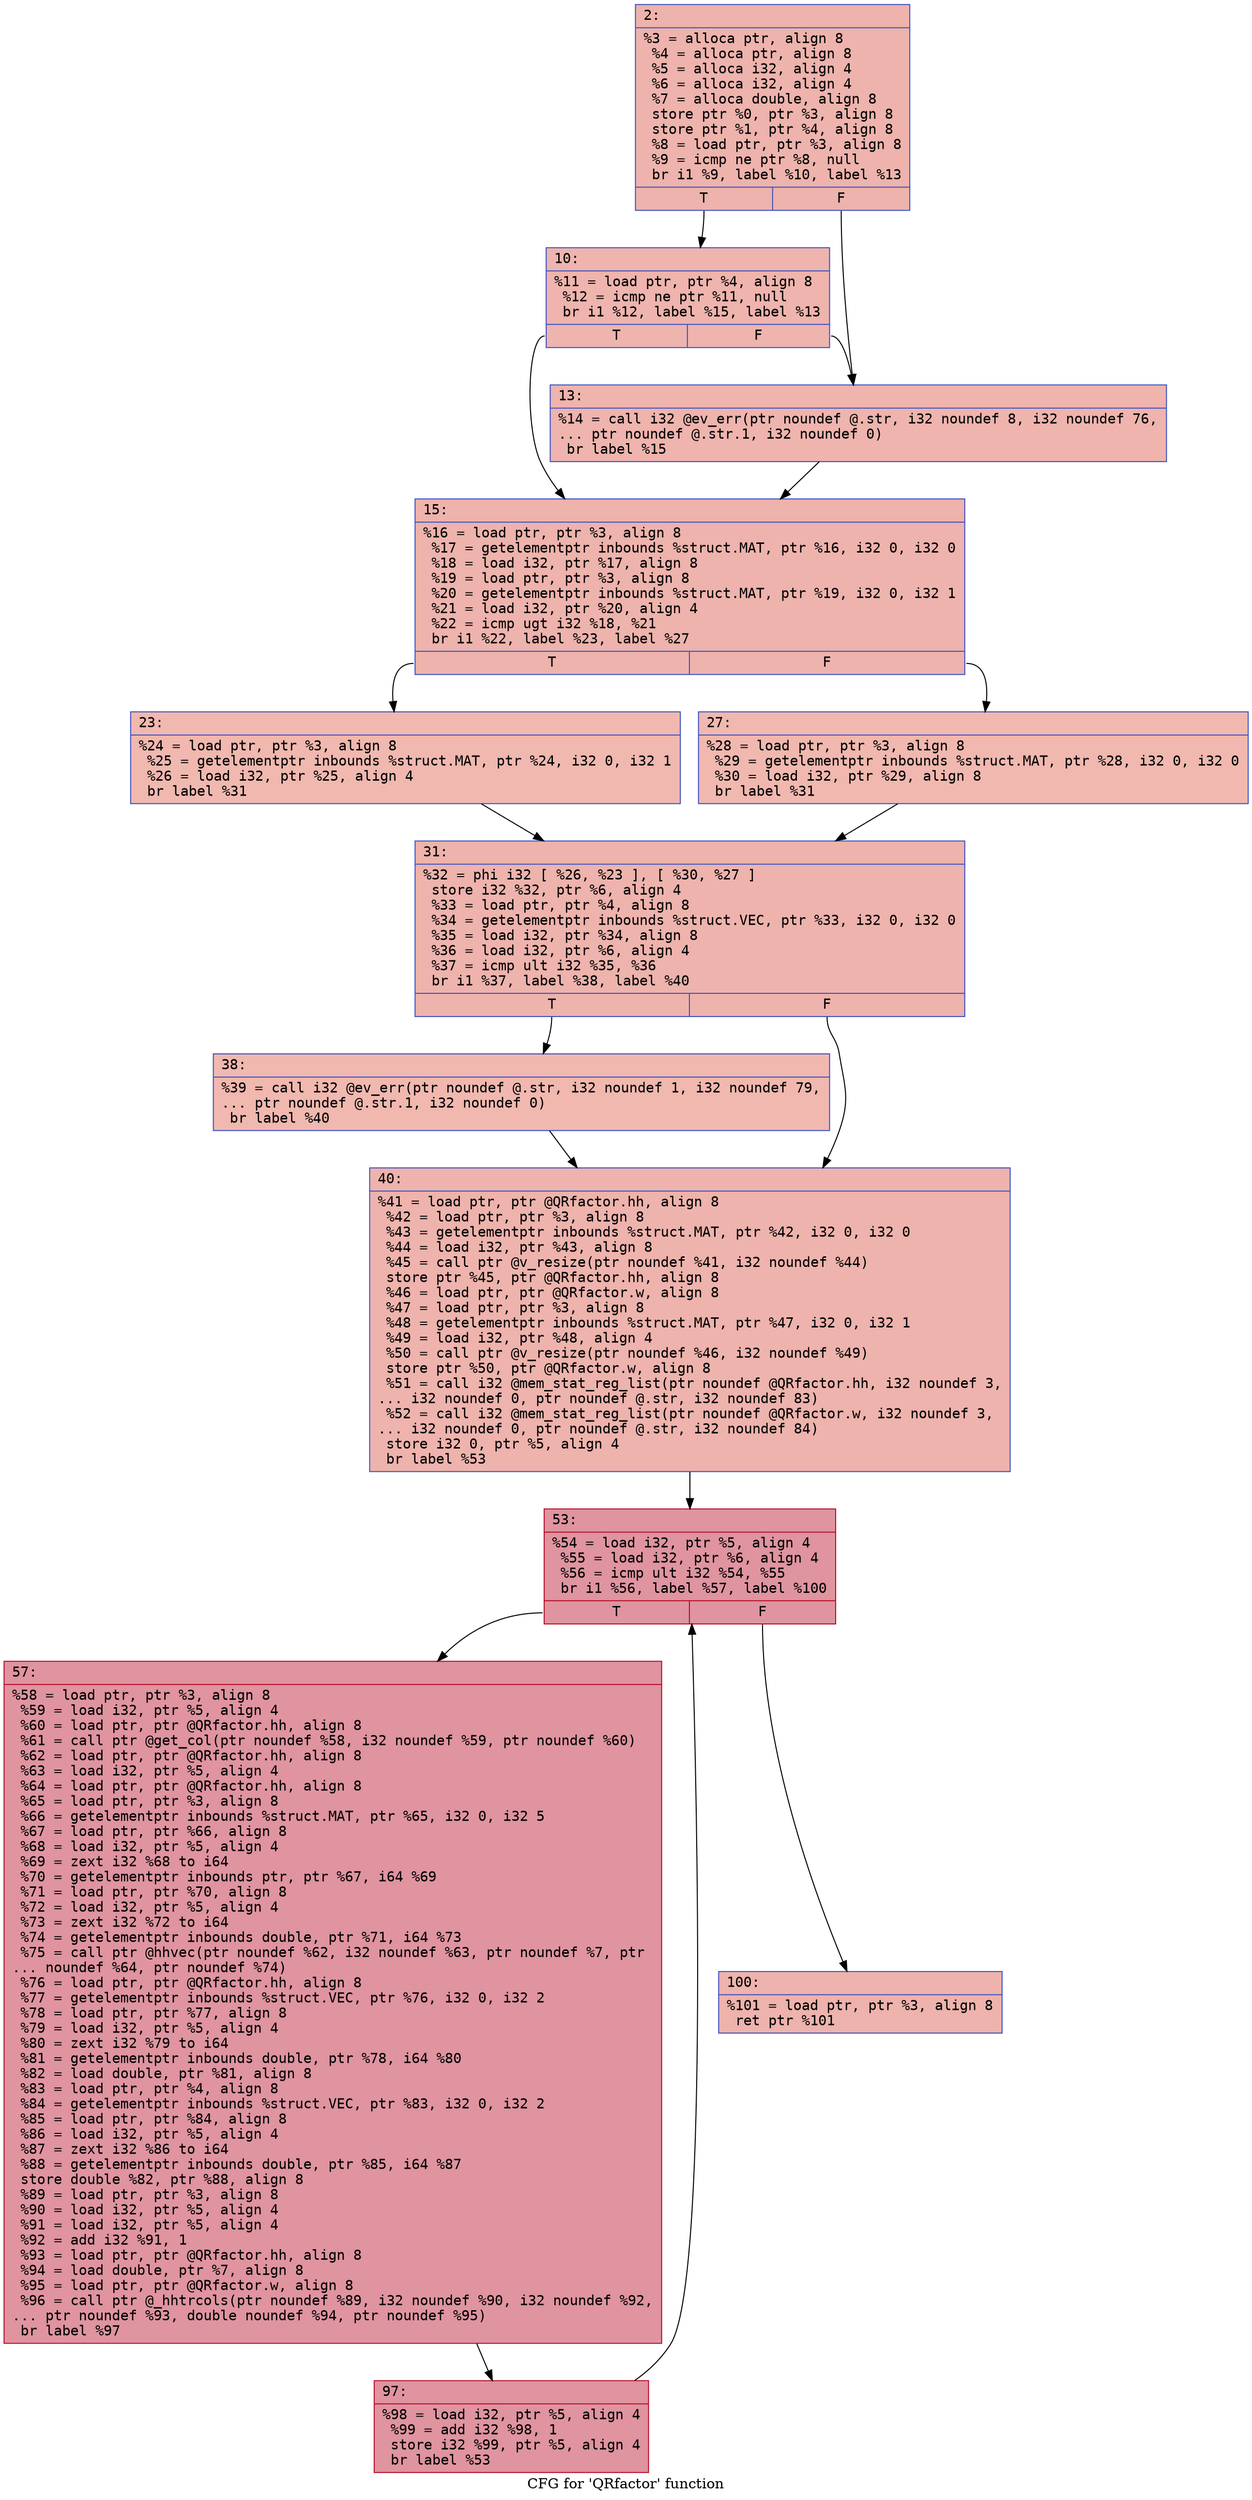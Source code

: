 digraph "CFG for 'QRfactor' function" {
	label="CFG for 'QRfactor' function";

	Node0x6000015e2030 [shape=record,color="#3d50c3ff", style=filled, fillcolor="#d6524470" fontname="Courier",label="{2:\l|  %3 = alloca ptr, align 8\l  %4 = alloca ptr, align 8\l  %5 = alloca i32, align 4\l  %6 = alloca i32, align 4\l  %7 = alloca double, align 8\l  store ptr %0, ptr %3, align 8\l  store ptr %1, ptr %4, align 8\l  %8 = load ptr, ptr %3, align 8\l  %9 = icmp ne ptr %8, null\l  br i1 %9, label %10, label %13\l|{<s0>T|<s1>F}}"];
	Node0x6000015e2030:s0 -> Node0x6000015e2080[tooltip="2 -> 10\nProbability 62.50%" ];
	Node0x6000015e2030:s1 -> Node0x6000015e20d0[tooltip="2 -> 13\nProbability 37.50%" ];
	Node0x6000015e2080 [shape=record,color="#3d50c3ff", style=filled, fillcolor="#d8564670" fontname="Courier",label="{10:\l|  %11 = load ptr, ptr %4, align 8\l  %12 = icmp ne ptr %11, null\l  br i1 %12, label %15, label %13\l|{<s0>T|<s1>F}}"];
	Node0x6000015e2080:s0 -> Node0x6000015e2120[tooltip="10 -> 15\nProbability 62.50%" ];
	Node0x6000015e2080:s1 -> Node0x6000015e20d0[tooltip="10 -> 13\nProbability 37.50%" ];
	Node0x6000015e20d0 [shape=record,color="#3d50c3ff", style=filled, fillcolor="#d8564670" fontname="Courier",label="{13:\l|  %14 = call i32 @ev_err(ptr noundef @.str, i32 noundef 8, i32 noundef 76,\l... ptr noundef @.str.1, i32 noundef 0)\l  br label %15\l}"];
	Node0x6000015e20d0 -> Node0x6000015e2120[tooltip="13 -> 15\nProbability 100.00%" ];
	Node0x6000015e2120 [shape=record,color="#3d50c3ff", style=filled, fillcolor="#d6524470" fontname="Courier",label="{15:\l|  %16 = load ptr, ptr %3, align 8\l  %17 = getelementptr inbounds %struct.MAT, ptr %16, i32 0, i32 0\l  %18 = load i32, ptr %17, align 8\l  %19 = load ptr, ptr %3, align 8\l  %20 = getelementptr inbounds %struct.MAT, ptr %19, i32 0, i32 1\l  %21 = load i32, ptr %20, align 4\l  %22 = icmp ugt i32 %18, %21\l  br i1 %22, label %23, label %27\l|{<s0>T|<s1>F}}"];
	Node0x6000015e2120:s0 -> Node0x6000015e2170[tooltip="15 -> 23\nProbability 50.00%" ];
	Node0x6000015e2120:s1 -> Node0x6000015e21c0[tooltip="15 -> 27\nProbability 50.00%" ];
	Node0x6000015e2170 [shape=record,color="#3d50c3ff", style=filled, fillcolor="#dc5d4a70" fontname="Courier",label="{23:\l|  %24 = load ptr, ptr %3, align 8\l  %25 = getelementptr inbounds %struct.MAT, ptr %24, i32 0, i32 1\l  %26 = load i32, ptr %25, align 4\l  br label %31\l}"];
	Node0x6000015e2170 -> Node0x6000015e2210[tooltip="23 -> 31\nProbability 100.00%" ];
	Node0x6000015e21c0 [shape=record,color="#3d50c3ff", style=filled, fillcolor="#dc5d4a70" fontname="Courier",label="{27:\l|  %28 = load ptr, ptr %3, align 8\l  %29 = getelementptr inbounds %struct.MAT, ptr %28, i32 0, i32 0\l  %30 = load i32, ptr %29, align 8\l  br label %31\l}"];
	Node0x6000015e21c0 -> Node0x6000015e2210[tooltip="27 -> 31\nProbability 100.00%" ];
	Node0x6000015e2210 [shape=record,color="#3d50c3ff", style=filled, fillcolor="#d6524470" fontname="Courier",label="{31:\l|  %32 = phi i32 [ %26, %23 ], [ %30, %27 ]\l  store i32 %32, ptr %6, align 4\l  %33 = load ptr, ptr %4, align 8\l  %34 = getelementptr inbounds %struct.VEC, ptr %33, i32 0, i32 0\l  %35 = load i32, ptr %34, align 8\l  %36 = load i32, ptr %6, align 4\l  %37 = icmp ult i32 %35, %36\l  br i1 %37, label %38, label %40\l|{<s0>T|<s1>F}}"];
	Node0x6000015e2210:s0 -> Node0x6000015e2260[tooltip="31 -> 38\nProbability 50.00%" ];
	Node0x6000015e2210:s1 -> Node0x6000015e22b0[tooltip="31 -> 40\nProbability 50.00%" ];
	Node0x6000015e2260 [shape=record,color="#3d50c3ff", style=filled, fillcolor="#dc5d4a70" fontname="Courier",label="{38:\l|  %39 = call i32 @ev_err(ptr noundef @.str, i32 noundef 1, i32 noundef 79,\l... ptr noundef @.str.1, i32 noundef 0)\l  br label %40\l}"];
	Node0x6000015e2260 -> Node0x6000015e22b0[tooltip="38 -> 40\nProbability 100.00%" ];
	Node0x6000015e22b0 [shape=record,color="#3d50c3ff", style=filled, fillcolor="#d6524470" fontname="Courier",label="{40:\l|  %41 = load ptr, ptr @QRfactor.hh, align 8\l  %42 = load ptr, ptr %3, align 8\l  %43 = getelementptr inbounds %struct.MAT, ptr %42, i32 0, i32 0\l  %44 = load i32, ptr %43, align 8\l  %45 = call ptr @v_resize(ptr noundef %41, i32 noundef %44)\l  store ptr %45, ptr @QRfactor.hh, align 8\l  %46 = load ptr, ptr @QRfactor.w, align 8\l  %47 = load ptr, ptr %3, align 8\l  %48 = getelementptr inbounds %struct.MAT, ptr %47, i32 0, i32 1\l  %49 = load i32, ptr %48, align 4\l  %50 = call ptr @v_resize(ptr noundef %46, i32 noundef %49)\l  store ptr %50, ptr @QRfactor.w, align 8\l  %51 = call i32 @mem_stat_reg_list(ptr noundef @QRfactor.hh, i32 noundef 3,\l... i32 noundef 0, ptr noundef @.str, i32 noundef 83)\l  %52 = call i32 @mem_stat_reg_list(ptr noundef @QRfactor.w, i32 noundef 3,\l... i32 noundef 0, ptr noundef @.str, i32 noundef 84)\l  store i32 0, ptr %5, align 4\l  br label %53\l}"];
	Node0x6000015e22b0 -> Node0x6000015e2300[tooltip="40 -> 53\nProbability 100.00%" ];
	Node0x6000015e2300 [shape=record,color="#b70d28ff", style=filled, fillcolor="#b70d2870" fontname="Courier",label="{53:\l|  %54 = load i32, ptr %5, align 4\l  %55 = load i32, ptr %6, align 4\l  %56 = icmp ult i32 %54, %55\l  br i1 %56, label %57, label %100\l|{<s0>T|<s1>F}}"];
	Node0x6000015e2300:s0 -> Node0x6000015e2350[tooltip="53 -> 57\nProbability 96.88%" ];
	Node0x6000015e2300:s1 -> Node0x6000015e23f0[tooltip="53 -> 100\nProbability 3.12%" ];
	Node0x6000015e2350 [shape=record,color="#b70d28ff", style=filled, fillcolor="#b70d2870" fontname="Courier",label="{57:\l|  %58 = load ptr, ptr %3, align 8\l  %59 = load i32, ptr %5, align 4\l  %60 = load ptr, ptr @QRfactor.hh, align 8\l  %61 = call ptr @get_col(ptr noundef %58, i32 noundef %59, ptr noundef %60)\l  %62 = load ptr, ptr @QRfactor.hh, align 8\l  %63 = load i32, ptr %5, align 4\l  %64 = load ptr, ptr @QRfactor.hh, align 8\l  %65 = load ptr, ptr %3, align 8\l  %66 = getelementptr inbounds %struct.MAT, ptr %65, i32 0, i32 5\l  %67 = load ptr, ptr %66, align 8\l  %68 = load i32, ptr %5, align 4\l  %69 = zext i32 %68 to i64\l  %70 = getelementptr inbounds ptr, ptr %67, i64 %69\l  %71 = load ptr, ptr %70, align 8\l  %72 = load i32, ptr %5, align 4\l  %73 = zext i32 %72 to i64\l  %74 = getelementptr inbounds double, ptr %71, i64 %73\l  %75 = call ptr @hhvec(ptr noundef %62, i32 noundef %63, ptr noundef %7, ptr\l... noundef %64, ptr noundef %74)\l  %76 = load ptr, ptr @QRfactor.hh, align 8\l  %77 = getelementptr inbounds %struct.VEC, ptr %76, i32 0, i32 2\l  %78 = load ptr, ptr %77, align 8\l  %79 = load i32, ptr %5, align 4\l  %80 = zext i32 %79 to i64\l  %81 = getelementptr inbounds double, ptr %78, i64 %80\l  %82 = load double, ptr %81, align 8\l  %83 = load ptr, ptr %4, align 8\l  %84 = getelementptr inbounds %struct.VEC, ptr %83, i32 0, i32 2\l  %85 = load ptr, ptr %84, align 8\l  %86 = load i32, ptr %5, align 4\l  %87 = zext i32 %86 to i64\l  %88 = getelementptr inbounds double, ptr %85, i64 %87\l  store double %82, ptr %88, align 8\l  %89 = load ptr, ptr %3, align 8\l  %90 = load i32, ptr %5, align 4\l  %91 = load i32, ptr %5, align 4\l  %92 = add i32 %91, 1\l  %93 = load ptr, ptr @QRfactor.hh, align 8\l  %94 = load double, ptr %7, align 8\l  %95 = load ptr, ptr @QRfactor.w, align 8\l  %96 = call ptr @_hhtrcols(ptr noundef %89, i32 noundef %90, i32 noundef %92,\l... ptr noundef %93, double noundef %94, ptr noundef %95)\l  br label %97\l}"];
	Node0x6000015e2350 -> Node0x6000015e23a0[tooltip="57 -> 97\nProbability 100.00%" ];
	Node0x6000015e23a0 [shape=record,color="#b70d28ff", style=filled, fillcolor="#b70d2870" fontname="Courier",label="{97:\l|  %98 = load i32, ptr %5, align 4\l  %99 = add i32 %98, 1\l  store i32 %99, ptr %5, align 4\l  br label %53\l}"];
	Node0x6000015e23a0 -> Node0x6000015e2300[tooltip="97 -> 53\nProbability 100.00%" ];
	Node0x6000015e23f0 [shape=record,color="#3d50c3ff", style=filled, fillcolor="#d6524470" fontname="Courier",label="{100:\l|  %101 = load ptr, ptr %3, align 8\l  ret ptr %101\l}"];
}
